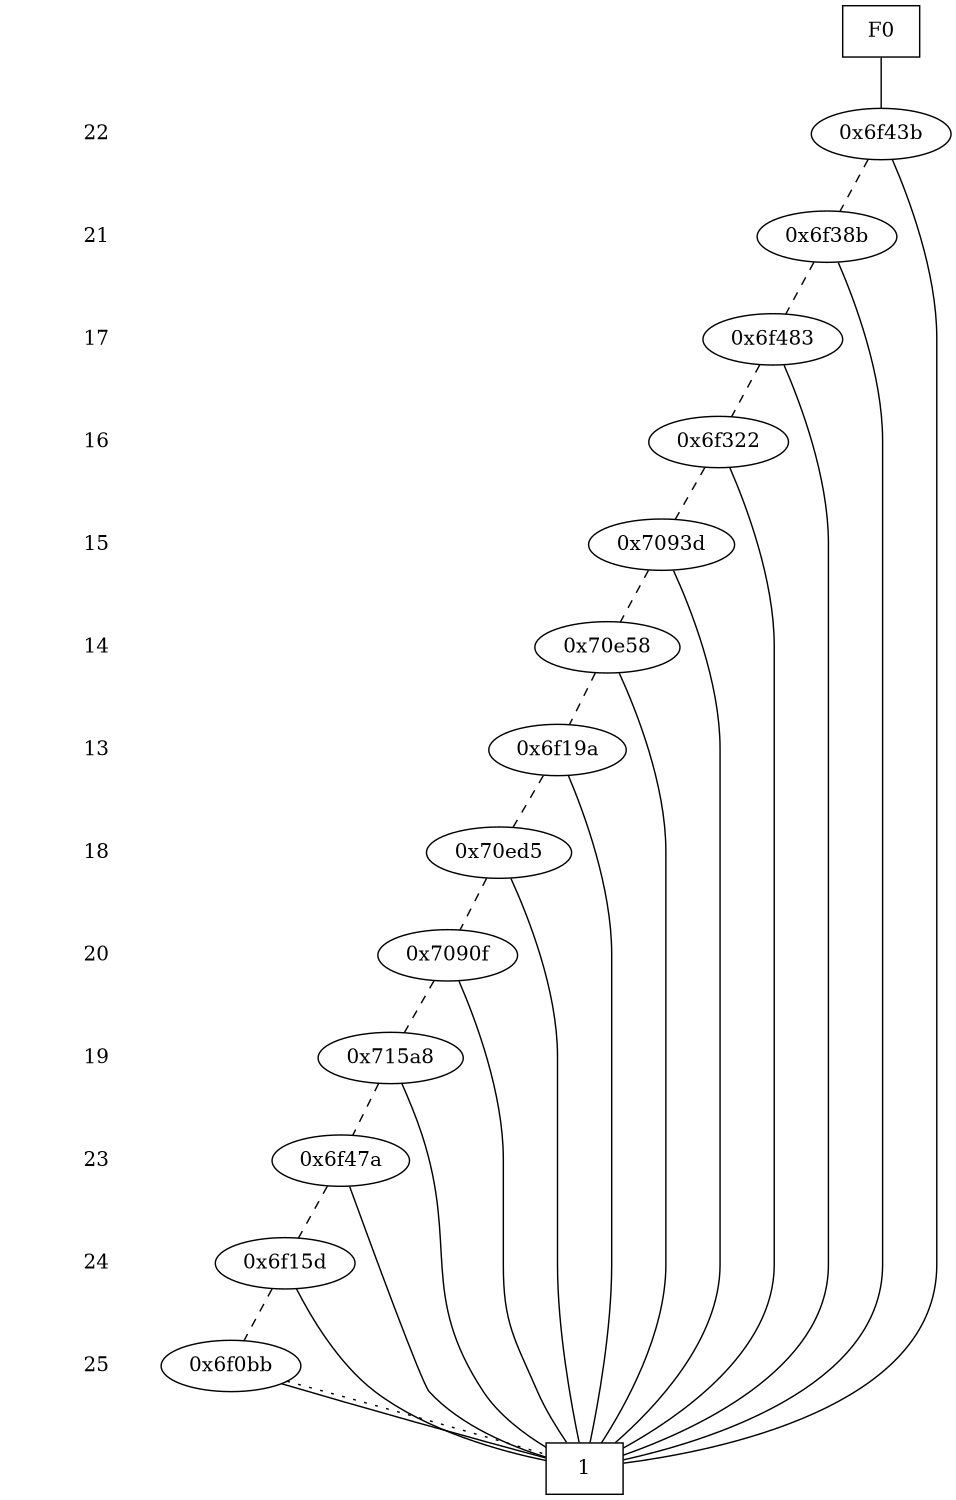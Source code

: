 digraph "DD" {
size = "7.5,10"
center = true;
edge [dir = none];
{ node [shape = plaintext];
  edge [style = invis];
  "CONST NODES" [style = invis];
" 22 " -> " 21 " -> " 17 " -> " 16 " -> " 15 " -> " 14 " -> " 13 " -> " 18 " -> " 20 " -> " 19 " -> " 23 " -> " 24 " -> " 25 " -> "CONST NODES"; 
}
{ rank = same; node [shape = box]; edge [style = invis];
"F0"; }
{ rank = same; " 22 ";
"0x6f43b";
}
{ rank = same; " 21 ";
"0x6f38b";
}
{ rank = same; " 17 ";
"0x6f483";
}
{ rank = same; " 16 ";
"0x6f322";
}
{ rank = same; " 15 ";
"0x7093d";
}
{ rank = same; " 14 ";
"0x70e58";
}
{ rank = same; " 13 ";
"0x6f19a";
}
{ rank = same; " 18 ";
"0x70ed5";
}
{ rank = same; " 20 ";
"0x7090f";
}
{ rank = same; " 19 ";
"0x715a8";
}
{ rank = same; " 23 ";
"0x6f47a";
}
{ rank = same; " 24 ";
"0x6f15d";
}
{ rank = same; " 25 ";
"0x6f0bb";
}
{ rank = same; "CONST NODES";
{ node [shape = box]; "0x6f09e";
}
}
"F0" -> "0x6f43b" [style = solid];
"0x6f43b" -> "0x6f09e";
"0x6f43b" -> "0x6f38b" [style = dashed];
"0x6f38b" -> "0x6f09e";
"0x6f38b" -> "0x6f483" [style = dashed];
"0x6f483" -> "0x6f09e";
"0x6f483" -> "0x6f322" [style = dashed];
"0x6f322" -> "0x6f09e";
"0x6f322" -> "0x7093d" [style = dashed];
"0x7093d" -> "0x6f09e";
"0x7093d" -> "0x70e58" [style = dashed];
"0x70e58" -> "0x6f09e";
"0x70e58" -> "0x6f19a" [style = dashed];
"0x6f19a" -> "0x6f09e";
"0x6f19a" -> "0x70ed5" [style = dashed];
"0x70ed5" -> "0x6f09e";
"0x70ed5" -> "0x7090f" [style = dashed];
"0x7090f" -> "0x6f09e";
"0x7090f" -> "0x715a8" [style = dashed];
"0x715a8" -> "0x6f09e";
"0x715a8" -> "0x6f47a" [style = dashed];
"0x6f47a" -> "0x6f09e";
"0x6f47a" -> "0x6f15d" [style = dashed];
"0x6f15d" -> "0x6f09e";
"0x6f15d" -> "0x6f0bb" [style = dashed];
"0x6f0bb" -> "0x6f09e";
"0x6f0bb" -> "0x6f09e" [style = dotted];
"0x6f09e" [label = "1"];
}
